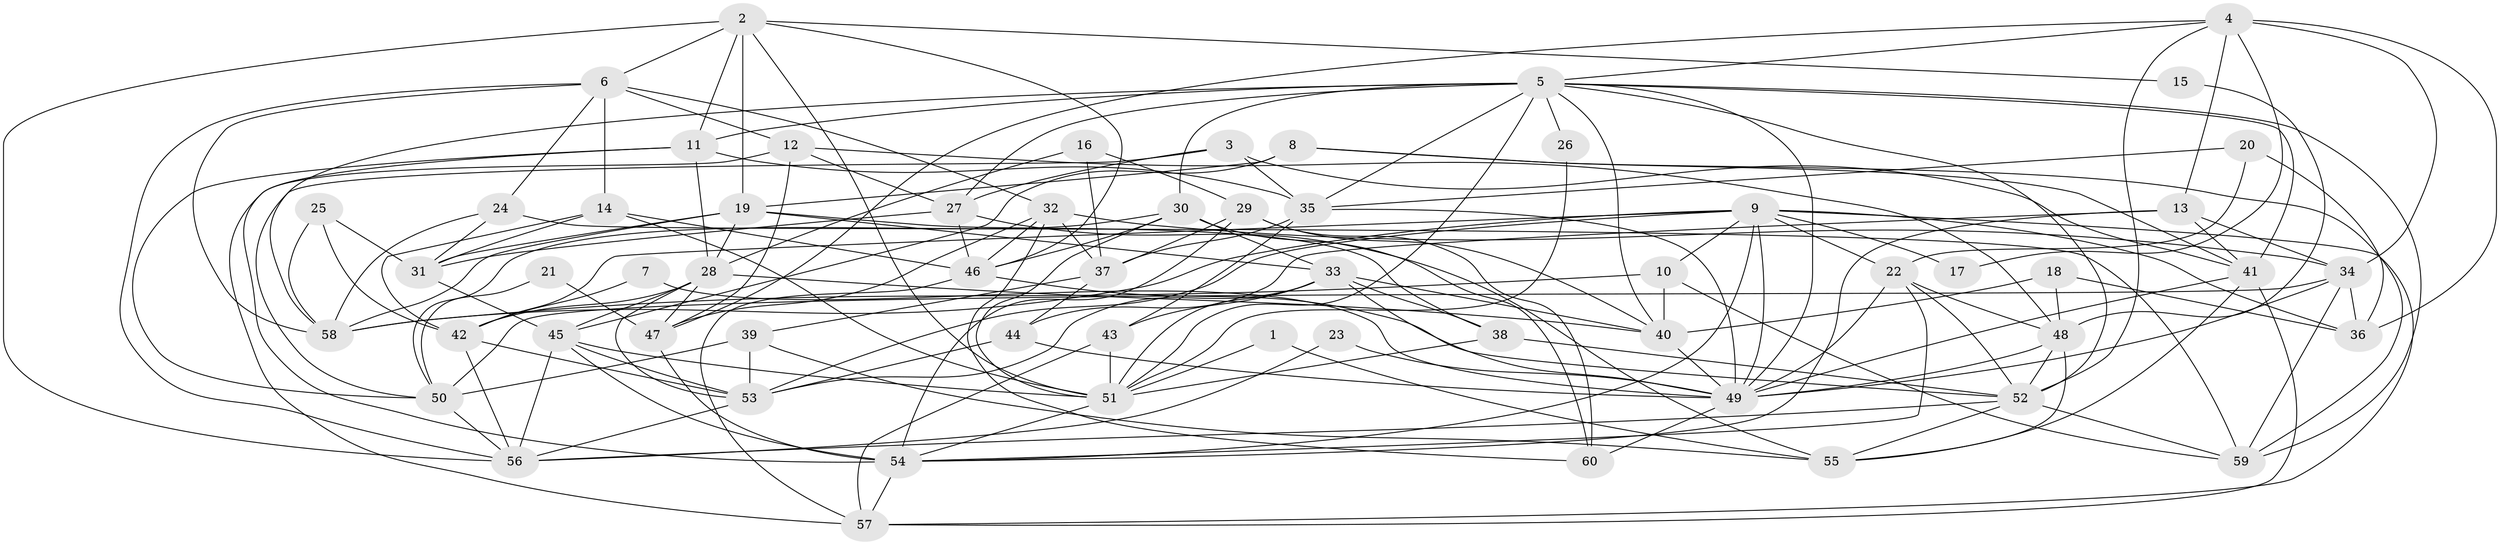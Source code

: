 // original degree distribution, {4: 0.25, 3: 0.225, 5: 0.25, 6: 0.06666666666666667, 2: 0.15833333333333333, 7: 0.041666666666666664, 8: 0.008333333333333333}
// Generated by graph-tools (version 1.1) at 2025/26/03/09/25 03:26:16]
// undirected, 60 vertices, 174 edges
graph export_dot {
graph [start="1"]
  node [color=gray90,style=filled];
  1;
  2;
  3;
  4;
  5;
  6;
  7;
  8;
  9;
  10;
  11;
  12;
  13;
  14;
  15;
  16;
  17;
  18;
  19;
  20;
  21;
  22;
  23;
  24;
  25;
  26;
  27;
  28;
  29;
  30;
  31;
  32;
  33;
  34;
  35;
  36;
  37;
  38;
  39;
  40;
  41;
  42;
  43;
  44;
  45;
  46;
  47;
  48;
  49;
  50;
  51;
  52;
  53;
  54;
  55;
  56;
  57;
  58;
  59;
  60;
  1 -- 51 [weight=1.0];
  1 -- 55 [weight=1.0];
  2 -- 6 [weight=1.0];
  2 -- 11 [weight=1.0];
  2 -- 15 [weight=1.0];
  2 -- 19 [weight=1.0];
  2 -- 46 [weight=1.0];
  2 -- 51 [weight=1.0];
  2 -- 56 [weight=1.0];
  3 -- 27 [weight=1.0];
  3 -- 35 [weight=1.0];
  3 -- 41 [weight=1.0];
  3 -- 50 [weight=1.0];
  4 -- 5 [weight=1.0];
  4 -- 13 [weight=1.0];
  4 -- 17 [weight=1.0];
  4 -- 34 [weight=1.0];
  4 -- 36 [weight=1.0];
  4 -- 47 [weight=1.0];
  4 -- 52 [weight=1.0];
  5 -- 11 [weight=1.0];
  5 -- 26 [weight=1.0];
  5 -- 27 [weight=1.0];
  5 -- 30 [weight=2.0];
  5 -- 35 [weight=1.0];
  5 -- 40 [weight=1.0];
  5 -- 41 [weight=1.0];
  5 -- 49 [weight=1.0];
  5 -- 51 [weight=1.0];
  5 -- 52 [weight=1.0];
  5 -- 58 [weight=1.0];
  5 -- 59 [weight=1.0];
  6 -- 12 [weight=1.0];
  6 -- 14 [weight=1.0];
  6 -- 24 [weight=1.0];
  6 -- 32 [weight=1.0];
  6 -- 56 [weight=1.0];
  6 -- 58 [weight=1.0];
  7 -- 42 [weight=1.0];
  7 -- 49 [weight=2.0];
  8 -- 19 [weight=1.0];
  8 -- 41 [weight=1.0];
  8 -- 45 [weight=2.0];
  8 -- 59 [weight=1.0];
  9 -- 10 [weight=1.0];
  9 -- 17 [weight=1.0];
  9 -- 22 [weight=1.0];
  9 -- 36 [weight=1.0];
  9 -- 42 [weight=1.0];
  9 -- 49 [weight=1.0];
  9 -- 53 [weight=1.0];
  9 -- 54 [weight=1.0];
  9 -- 57 [weight=1.0];
  9 -- 58 [weight=1.0];
  10 -- 40 [weight=1.0];
  10 -- 58 [weight=1.0];
  10 -- 59 [weight=1.0];
  11 -- 28 [weight=1.0];
  11 -- 35 [weight=1.0];
  11 -- 50 [weight=1.0];
  11 -- 54 [weight=1.0];
  12 -- 27 [weight=1.0];
  12 -- 47 [weight=1.0];
  12 -- 48 [weight=1.0];
  12 -- 57 [weight=1.0];
  13 -- 34 [weight=1.0];
  13 -- 41 [weight=1.0];
  13 -- 44 [weight=1.0];
  13 -- 54 [weight=1.0];
  14 -- 31 [weight=1.0];
  14 -- 42 [weight=1.0];
  14 -- 46 [weight=1.0];
  14 -- 51 [weight=1.0];
  15 -- 48 [weight=1.0];
  16 -- 28 [weight=1.0];
  16 -- 29 [weight=1.0];
  16 -- 37 [weight=1.0];
  18 -- 36 [weight=1.0];
  18 -- 40 [weight=1.0];
  18 -- 48 [weight=1.0];
  19 -- 28 [weight=1.0];
  19 -- 31 [weight=1.0];
  19 -- 33 [weight=1.0];
  19 -- 38 [weight=1.0];
  19 -- 58 [weight=1.0];
  20 -- 22 [weight=1.0];
  20 -- 35 [weight=1.0];
  20 -- 36 [weight=1.0];
  21 -- 47 [weight=1.0];
  21 -- 50 [weight=1.0];
  22 -- 48 [weight=1.0];
  22 -- 49 [weight=1.0];
  22 -- 52 [weight=1.0];
  22 -- 54 [weight=1.0];
  23 -- 49 [weight=1.0];
  23 -- 56 [weight=1.0];
  24 -- 31 [weight=1.0];
  24 -- 58 [weight=1.0];
  24 -- 59 [weight=1.0];
  25 -- 31 [weight=1.0];
  25 -- 42 [weight=1.0];
  25 -- 58 [weight=1.0];
  26 -- 51 [weight=1.0];
  27 -- 31 [weight=1.0];
  27 -- 46 [weight=1.0];
  27 -- 55 [weight=1.0];
  28 -- 40 [weight=1.0];
  28 -- 42 [weight=1.0];
  28 -- 45 [weight=1.0];
  28 -- 47 [weight=1.0];
  28 -- 53 [weight=1.0];
  29 -- 37 [weight=1.0];
  29 -- 40 [weight=1.0];
  29 -- 54 [weight=1.0];
  29 -- 60 [weight=1.0];
  30 -- 33 [weight=1.0];
  30 -- 46 [weight=1.0];
  30 -- 50 [weight=1.0];
  30 -- 51 [weight=1.0];
  30 -- 60 [weight=1.0];
  31 -- 45 [weight=1.0];
  32 -- 34 [weight=1.0];
  32 -- 37 [weight=1.0];
  32 -- 46 [weight=1.0];
  32 -- 47 [weight=1.0];
  32 -- 60 [weight=1.0];
  33 -- 38 [weight=1.0];
  33 -- 40 [weight=1.0];
  33 -- 43 [weight=1.0];
  33 -- 49 [weight=1.0];
  33 -- 51 [weight=1.0];
  33 -- 53 [weight=1.0];
  34 -- 36 [weight=2.0];
  34 -- 49 [weight=1.0];
  34 -- 50 [weight=2.0];
  34 -- 59 [weight=1.0];
  35 -- 37 [weight=1.0];
  35 -- 43 [weight=1.0];
  35 -- 49 [weight=1.0];
  37 -- 39 [weight=1.0];
  37 -- 44 [weight=1.0];
  38 -- 51 [weight=1.0];
  38 -- 52 [weight=1.0];
  39 -- 50 [weight=1.0];
  39 -- 53 [weight=1.0];
  39 -- 55 [weight=1.0];
  40 -- 49 [weight=1.0];
  41 -- 49 [weight=1.0];
  41 -- 55 [weight=1.0];
  41 -- 57 [weight=1.0];
  42 -- 53 [weight=1.0];
  42 -- 56 [weight=1.0];
  43 -- 51 [weight=1.0];
  43 -- 57 [weight=1.0];
  44 -- 49 [weight=1.0];
  44 -- 53 [weight=1.0];
  45 -- 51 [weight=1.0];
  45 -- 53 [weight=2.0];
  45 -- 54 [weight=1.0];
  45 -- 56 [weight=1.0];
  46 -- 52 [weight=1.0];
  46 -- 57 [weight=1.0];
  47 -- 54 [weight=1.0];
  48 -- 49 [weight=1.0];
  48 -- 52 [weight=1.0];
  48 -- 55 [weight=1.0];
  49 -- 60 [weight=1.0];
  50 -- 56 [weight=1.0];
  51 -- 54 [weight=1.0];
  52 -- 55 [weight=1.0];
  52 -- 56 [weight=1.0];
  52 -- 59 [weight=1.0];
  53 -- 56 [weight=1.0];
  54 -- 57 [weight=1.0];
}
